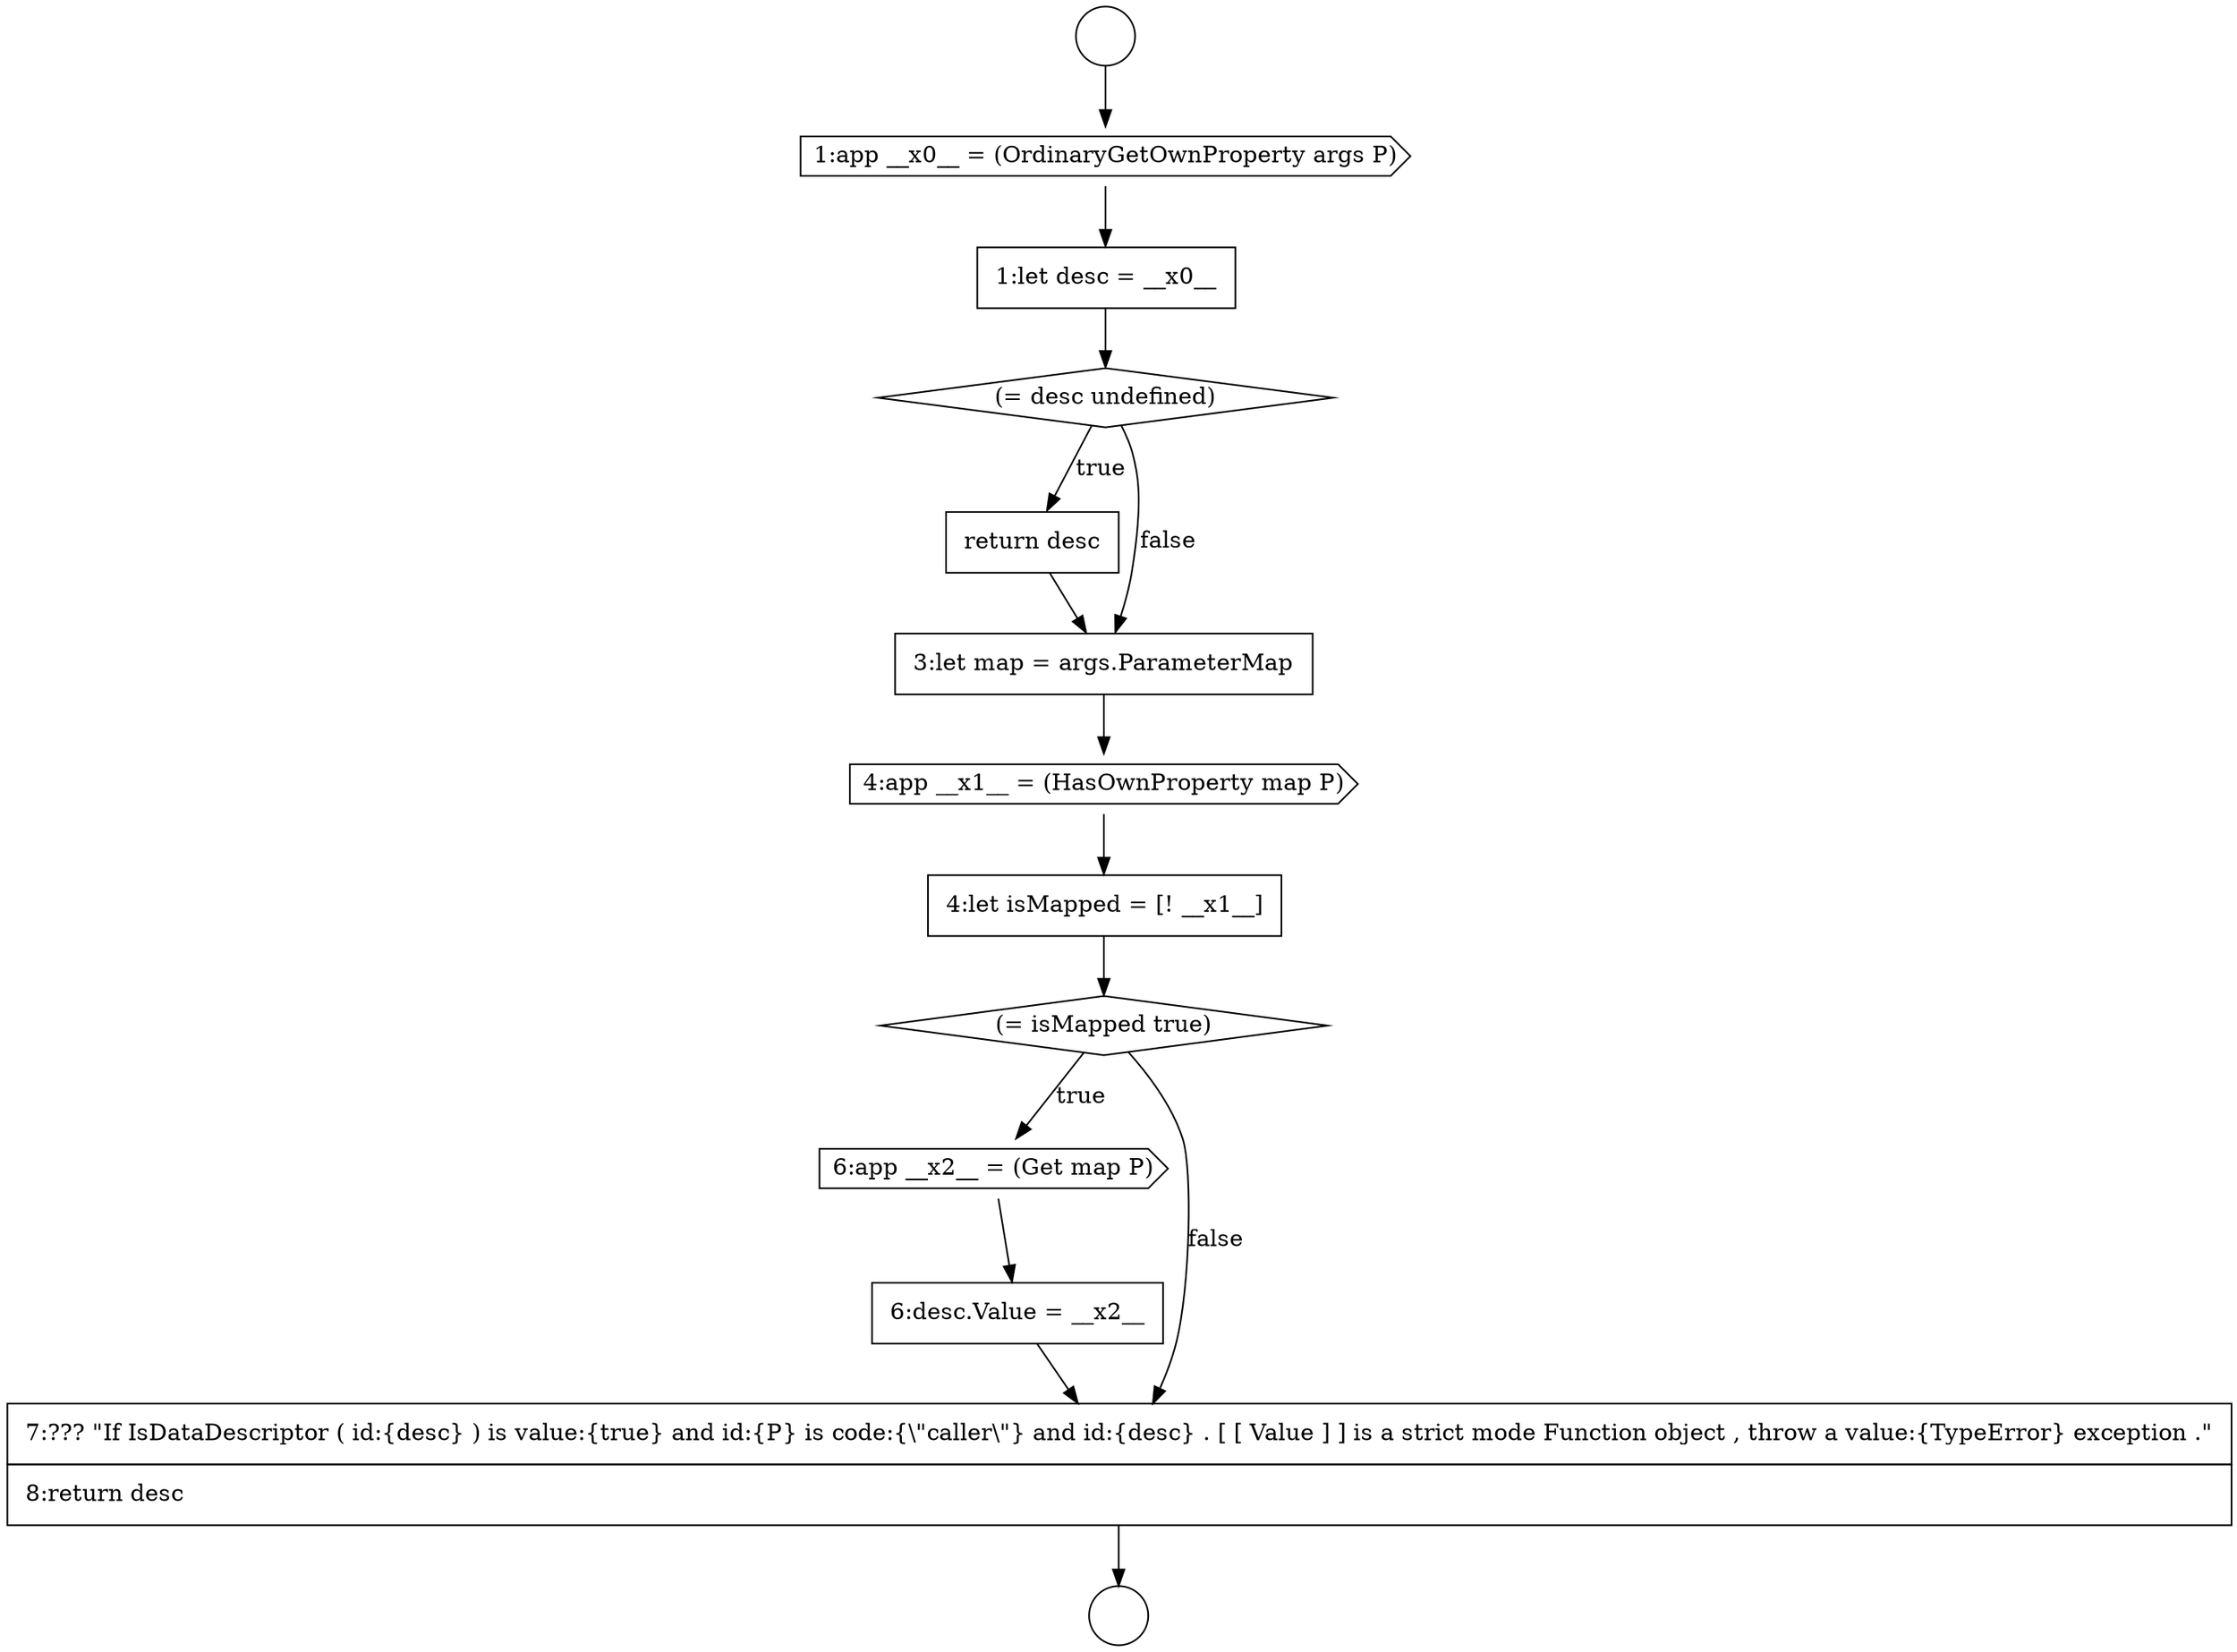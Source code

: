 digraph {
  node0 [shape=circle label=" " color="black" fillcolor="white" style=filled]
  node5 [shape=none, margin=0, label=<<font color="black">
    <table border="0" cellborder="1" cellspacing="0" cellpadding="10">
      <tr><td align="left">return desc</td></tr>
    </table>
  </font>> color="black" fillcolor="white" style=filled]
  node10 [shape=cds, label=<<font color="black">6:app __x2__ = (Get map P)</font>> color="black" fillcolor="white" style=filled]
  node1 [shape=circle label=" " color="black" fillcolor="white" style=filled]
  node6 [shape=none, margin=0, label=<<font color="black">
    <table border="0" cellborder="1" cellspacing="0" cellpadding="10">
      <tr><td align="left">3:let map = args.ParameterMap</td></tr>
    </table>
  </font>> color="black" fillcolor="white" style=filled]
  node9 [shape=diamond, label=<<font color="black">(= isMapped true)</font>> color="black" fillcolor="white" style=filled]
  node2 [shape=cds, label=<<font color="black">1:app __x0__ = (OrdinaryGetOwnProperty args P)</font>> color="black" fillcolor="white" style=filled]
  node12 [shape=none, margin=0, label=<<font color="black">
    <table border="0" cellborder="1" cellspacing="0" cellpadding="10">
      <tr><td align="left">7:??? &quot;If IsDataDescriptor ( id:{desc} ) is value:{true} and id:{P} is code:{\&quot;caller\&quot;} and id:{desc} . [ [ Value ] ] is a strict mode Function object , throw a value:{TypeError} exception .&quot;</td></tr>
      <tr><td align="left">8:return desc</td></tr>
    </table>
  </font>> color="black" fillcolor="white" style=filled]
  node7 [shape=cds, label=<<font color="black">4:app __x1__ = (HasOwnProperty map P)</font>> color="black" fillcolor="white" style=filled]
  node3 [shape=none, margin=0, label=<<font color="black">
    <table border="0" cellborder="1" cellspacing="0" cellpadding="10">
      <tr><td align="left">1:let desc = __x0__</td></tr>
    </table>
  </font>> color="black" fillcolor="white" style=filled]
  node11 [shape=none, margin=0, label=<<font color="black">
    <table border="0" cellborder="1" cellspacing="0" cellpadding="10">
      <tr><td align="left">6:desc.Value = __x2__</td></tr>
    </table>
  </font>> color="black" fillcolor="white" style=filled]
  node8 [shape=none, margin=0, label=<<font color="black">
    <table border="0" cellborder="1" cellspacing="0" cellpadding="10">
      <tr><td align="left">4:let isMapped = [! __x1__]</td></tr>
    </table>
  </font>> color="black" fillcolor="white" style=filled]
  node4 [shape=diamond, label=<<font color="black">(= desc undefined)</font>> color="black" fillcolor="white" style=filled]
  node12 -> node1 [ color="black"]
  node7 -> node8 [ color="black"]
  node9 -> node10 [label=<<font color="black">true</font>> color="black"]
  node9 -> node12 [label=<<font color="black">false</font>> color="black"]
  node2 -> node3 [ color="black"]
  node11 -> node12 [ color="black"]
  node0 -> node2 [ color="black"]
  node6 -> node7 [ color="black"]
  node10 -> node11 [ color="black"]
  node4 -> node5 [label=<<font color="black">true</font>> color="black"]
  node4 -> node6 [label=<<font color="black">false</font>> color="black"]
  node8 -> node9 [ color="black"]
  node5 -> node6 [ color="black"]
  node3 -> node4 [ color="black"]
}
